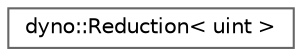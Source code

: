 digraph "Graphical Class Hierarchy"
{
 // LATEX_PDF_SIZE
  bgcolor="transparent";
  edge [fontname=Helvetica,fontsize=10,labelfontname=Helvetica,labelfontsize=10];
  node [fontname=Helvetica,fontsize=10,shape=box,height=0.2,width=0.4];
  rankdir="LR";
  Node0 [id="Node000000",label="dyno::Reduction\< uint \>",height=0.2,width=0.4,color="grey40", fillcolor="white", style="filled",URL="$classdyno_1_1_reduction.html",tooltip=" "];
}

